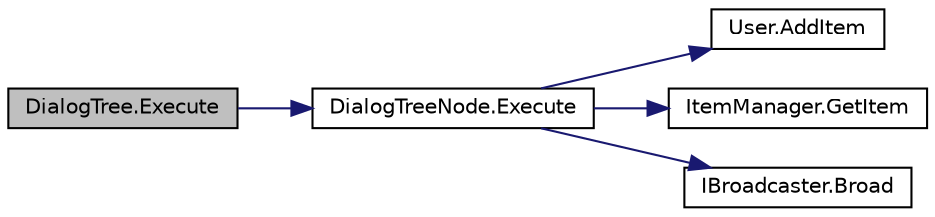 digraph "DialogTree.Execute"
{
  edge [fontname="Helvetica",fontsize="10",labelfontname="Helvetica",labelfontsize="10"];
  node [fontname="Helvetica",fontsize="10",shape=record];
  rankdir="LR";
  Node0 [label="DialogTree.Execute",height=0.2,width=0.4,color="black", fillcolor="grey75", style="filled", fontcolor="black"];
  Node0 -> Node1 [color="midnightblue",fontsize="10",style="solid",fontname="Helvetica"];
  Node1 [label="DialogTreeNode.Execute",height=0.2,width=0.4,color="black", fillcolor="white", style="filled",URL="$class_dialog_tree_node.html#a24ffb8e16b92716b2e2b3c1ed23b5e77",tooltip="When the node is reached, gives a list of rewards for the player "];
  Node1 -> Node2 [color="midnightblue",fontsize="10",style="solid",fontname="Helvetica"];
  Node2 [label="User.AddItem",height=0.2,width=0.4,color="black", fillcolor="white", style="filled",URL="$class_user.html#af244e875ca30da2d71196177b74ace9c",tooltip="Adds and generic item to players list of items "];
  Node1 -> Node3 [color="midnightblue",fontsize="10",style="solid",fontname="Helvetica"];
  Node3 [label="ItemManager.GetItem",height=0.2,width=0.4,color="black", fillcolor="white", style="filled",URL="$class_item_manager.html#a8a647ef9905913f5b9526aa2c72844da",tooltip="Returns an item in the repository by identifier "];
  Node1 -> Node4 [color="midnightblue",fontsize="10",style="solid",fontname="Helvetica"];
  Node4 [label="IBroadcaster.Broad",height=0.2,width=0.4,color="black", fillcolor="white", style="filled",URL="$interface_i_broadcaster.html#a34c06d30138699923d95153e27f5d673"];
}
